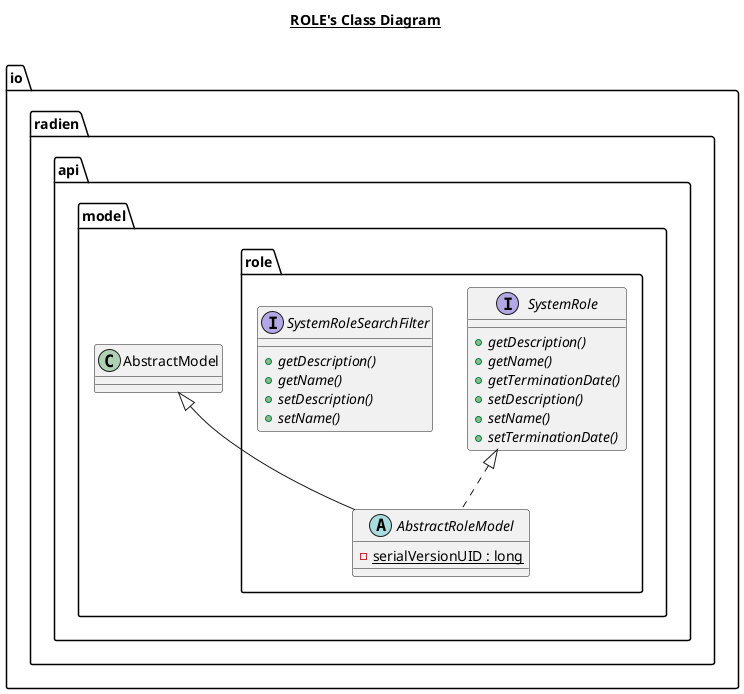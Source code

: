 @startuml

title __ROLE's Class Diagram__\n

  namespace io.radien.api {
    namespace model {
      namespace role {
        abstract class io.radien.api.model.role.AbstractRoleModel {
            {static} - serialVersionUID : long
        }
      }
    }
  }
  

  namespace io.radien.api {
    namespace model {
      namespace role {
        interface io.radien.api.model.role.SystemRole {
            {abstract} + getDescription()
            {abstract} + getName()
            {abstract} + getTerminationDate()
            {abstract} + setDescription()
            {abstract} + setName()
            {abstract} + setTerminationDate()
        }
      }
    }
  }
  

  namespace io.radien.api {
    namespace model {
      namespace role {
        interface io.radien.api.model.role.SystemRoleSearchFilter {
            {abstract} + getDescription()
            {abstract} + getName()
            {abstract} + setDescription()
            {abstract} + setName()
        }
      }
    }
  }
  

  io.radien.api.model.role.AbstractRoleModel .up.|> io.radien.api.model.role.SystemRole
  io.radien.api.model.role.AbstractRoleModel -up-|> io.radien.api.model.AbstractModel







@enduml
